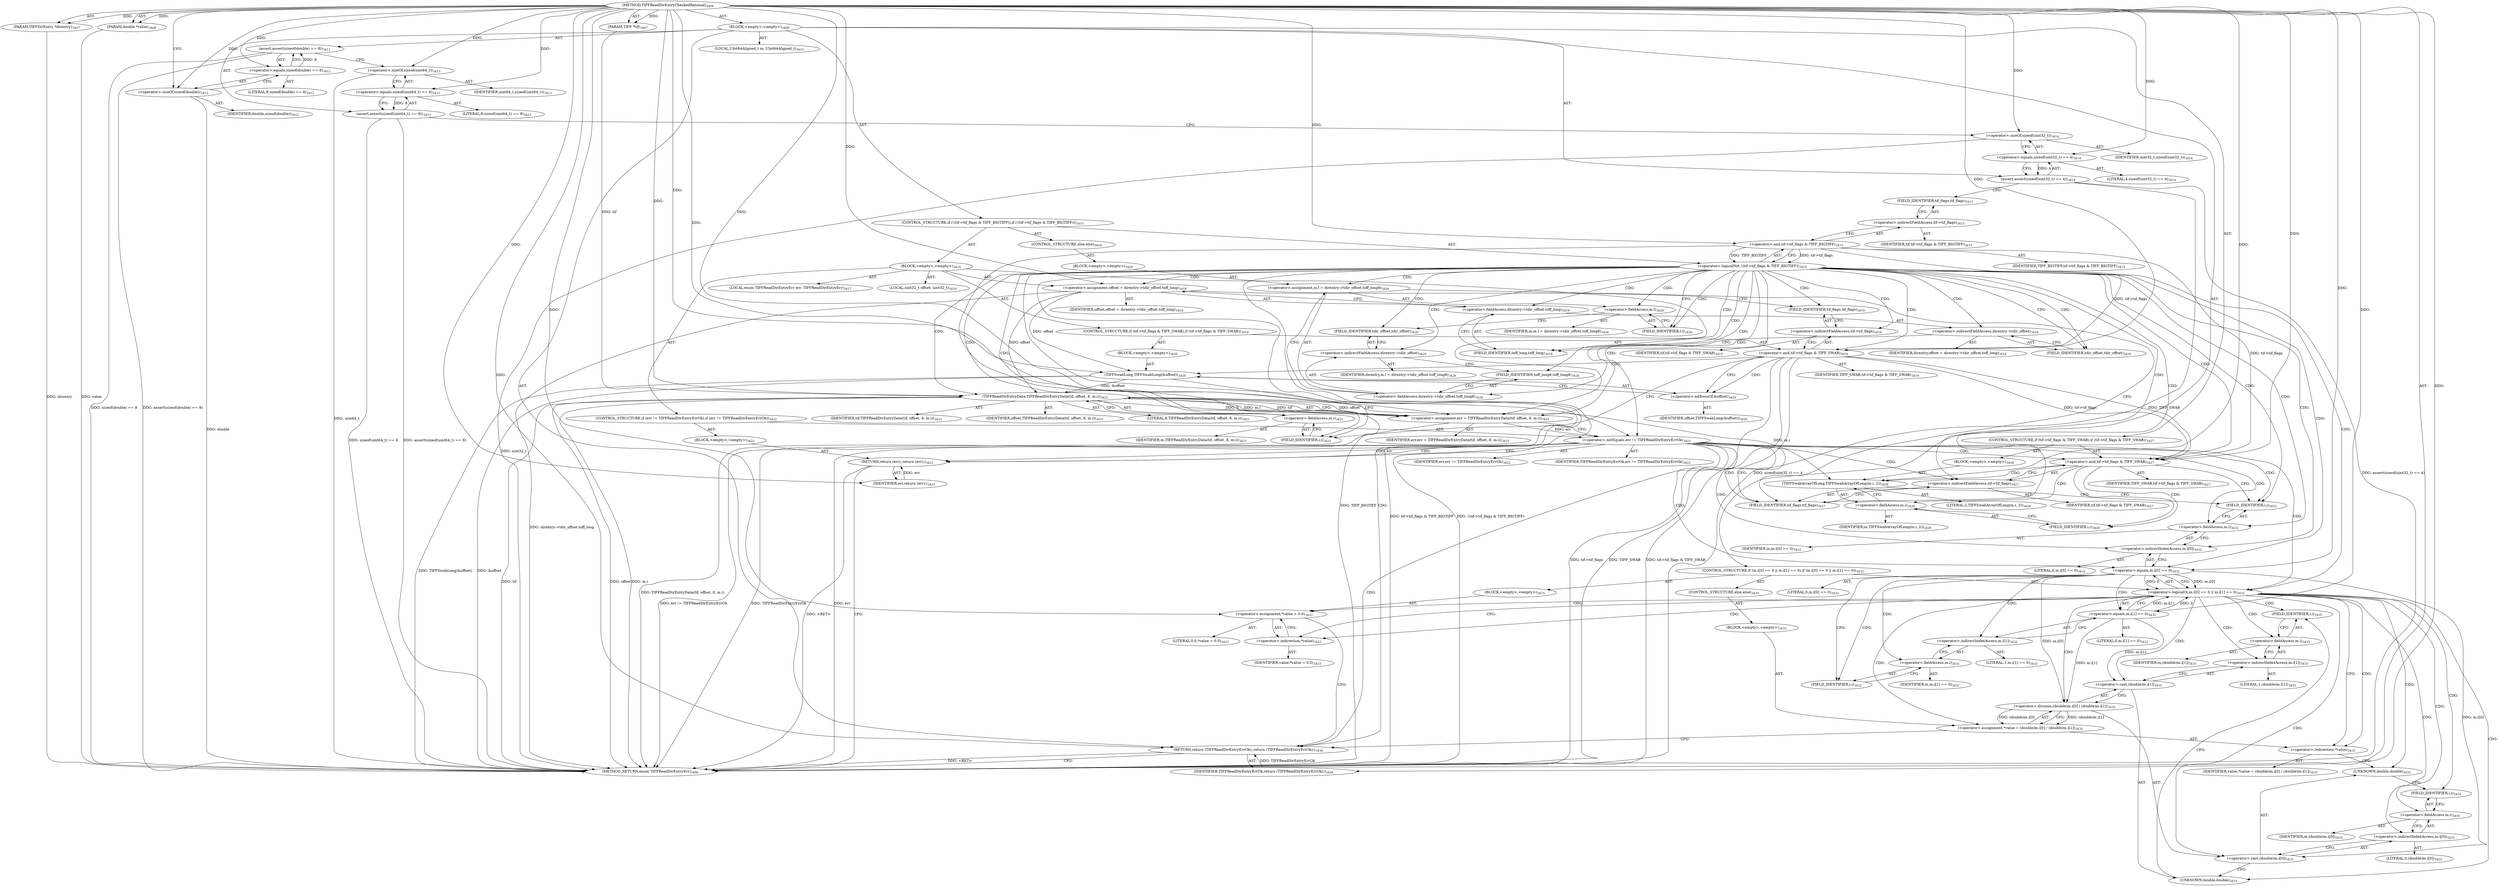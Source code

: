 digraph "TIFFReadDirEntryCheckedRational" {  
"86904" [label = <(METHOD,TIFFReadDirEntryCheckedRational)<SUB>3406</SUB>> ]
"86905" [label = <(PARAM,TIFF *tif)<SUB>3407</SUB>> ]
"86906" [label = <(PARAM,TIFFDirEntry *direntry)<SUB>3407</SUB>> ]
"86907" [label = <(PARAM,double *value)<SUB>3408</SUB>> ]
"86908" [label = <(BLOCK,&lt;empty&gt;,&lt;empty&gt;)<SUB>3409</SUB>> ]
"86909" [label = <(LOCAL,UInt64Aligned_t m: UInt64Aligned_t)<SUB>3410</SUB>> ]
"86910" [label = <(assert,assert(sizeof(double) == 8))<SUB>3412</SUB>> ]
"86911" [label = <(&lt;operator&gt;.equals,sizeof(double) == 8)<SUB>3412</SUB>> ]
"86912" [label = <(&lt;operator&gt;.sizeOf,sizeof(double))<SUB>3412</SUB>> ]
"86913" [label = <(IDENTIFIER,double,sizeof(double))<SUB>3412</SUB>> ]
"86914" [label = <(LITERAL,8,sizeof(double) == 8)<SUB>3412</SUB>> ]
"86915" [label = <(assert,assert(sizeof(uint64_t) == 8))<SUB>3413</SUB>> ]
"86916" [label = <(&lt;operator&gt;.equals,sizeof(uint64_t) == 8)<SUB>3413</SUB>> ]
"86917" [label = <(&lt;operator&gt;.sizeOf,sizeof(uint64_t))<SUB>3413</SUB>> ]
"86918" [label = <(IDENTIFIER,uint64_t,sizeof(uint64_t))<SUB>3413</SUB>> ]
"86919" [label = <(LITERAL,8,sizeof(uint64_t) == 8)<SUB>3413</SUB>> ]
"86920" [label = <(assert,assert(sizeof(uint32_t) == 4))<SUB>3414</SUB>> ]
"86921" [label = <(&lt;operator&gt;.equals,sizeof(uint32_t) == 4)<SUB>3414</SUB>> ]
"86922" [label = <(&lt;operator&gt;.sizeOf,sizeof(uint32_t))<SUB>3414</SUB>> ]
"86923" [label = <(IDENTIFIER,uint32_t,sizeof(uint32_t))<SUB>3414</SUB>> ]
"86924" [label = <(LITERAL,4,sizeof(uint32_t) == 4)<SUB>3414</SUB>> ]
"86925" [label = <(CONTROL_STRUCTURE,if (!(tif-&gt;tif_flags &amp; TIFF_BIGTIFF)),if (!(tif-&gt;tif_flags &amp; TIFF_BIGTIFF)))<SUB>3415</SUB>> ]
"86926" [label = <(&lt;operator&gt;.logicalNot,!(tif-&gt;tif_flags &amp; TIFF_BIGTIFF))<SUB>3415</SUB>> ]
"86927" [label = <(&lt;operator&gt;.and,tif-&gt;tif_flags &amp; TIFF_BIGTIFF)<SUB>3415</SUB>> ]
"86928" [label = <(&lt;operator&gt;.indirectFieldAccess,tif-&gt;tif_flags)<SUB>3415</SUB>> ]
"86929" [label = <(IDENTIFIER,tif,tif-&gt;tif_flags &amp; TIFF_BIGTIFF)<SUB>3415</SUB>> ]
"86930" [label = <(FIELD_IDENTIFIER,tif_flags,tif_flags)<SUB>3415</SUB>> ]
"86931" [label = <(IDENTIFIER,TIFF_BIGTIFF,tif-&gt;tif_flags &amp; TIFF_BIGTIFF)<SUB>3415</SUB>> ]
"86932" [label = <(BLOCK,&lt;empty&gt;,&lt;empty&gt;)<SUB>3416</SUB>> ]
"86933" [label = <(LOCAL,enum TIFFReadDirEntryErr err: TIFFReadDirEntryErr)<SUB>3417</SUB>> ]
"86934" [label = <(LOCAL,uint32_t offset: uint32_t)<SUB>3418</SUB>> ]
"86935" [label = <(&lt;operator&gt;.assignment,offset = direntry-&gt;tdir_offset.toff_long)<SUB>3418</SUB>> ]
"86936" [label = <(IDENTIFIER,offset,offset = direntry-&gt;tdir_offset.toff_long)<SUB>3418</SUB>> ]
"86937" [label = <(&lt;operator&gt;.fieldAccess,direntry-&gt;tdir_offset.toff_long)<SUB>3418</SUB>> ]
"86938" [label = <(&lt;operator&gt;.indirectFieldAccess,direntry-&gt;tdir_offset)<SUB>3418</SUB>> ]
"86939" [label = <(IDENTIFIER,direntry,offset = direntry-&gt;tdir_offset.toff_long)<SUB>3418</SUB>> ]
"86940" [label = <(FIELD_IDENTIFIER,tdir_offset,tdir_offset)<SUB>3418</SUB>> ]
"86941" [label = <(FIELD_IDENTIFIER,toff_long,toff_long)<SUB>3418</SUB>> ]
"86942" [label = <(CONTROL_STRUCTURE,if (tif-&gt;tif_flags &amp; TIFF_SWAB),if (tif-&gt;tif_flags &amp; TIFF_SWAB))<SUB>3419</SUB>> ]
"86943" [label = <(&lt;operator&gt;.and,tif-&gt;tif_flags &amp; TIFF_SWAB)<SUB>3419</SUB>> ]
"86944" [label = <(&lt;operator&gt;.indirectFieldAccess,tif-&gt;tif_flags)<SUB>3419</SUB>> ]
"86945" [label = <(IDENTIFIER,tif,tif-&gt;tif_flags &amp; TIFF_SWAB)<SUB>3419</SUB>> ]
"86946" [label = <(FIELD_IDENTIFIER,tif_flags,tif_flags)<SUB>3419</SUB>> ]
"86947" [label = <(IDENTIFIER,TIFF_SWAB,tif-&gt;tif_flags &amp; TIFF_SWAB)<SUB>3419</SUB>> ]
"86948" [label = <(BLOCK,&lt;empty&gt;,&lt;empty&gt;)<SUB>3420</SUB>> ]
"86949" [label = <(TIFFSwabLong,TIFFSwabLong(&amp;offset))<SUB>3420</SUB>> ]
"86950" [label = <(&lt;operator&gt;.addressOf,&amp;offset)<SUB>3420</SUB>> ]
"86951" [label = <(IDENTIFIER,offset,TIFFSwabLong(&amp;offset))<SUB>3420</SUB>> ]
"86952" [label = <(&lt;operator&gt;.assignment,err = TIFFReadDirEntryData(tif, offset, 8, m.i))<SUB>3421</SUB>> ]
"86953" [label = <(IDENTIFIER,err,err = TIFFReadDirEntryData(tif, offset, 8, m.i))<SUB>3421</SUB>> ]
"86954" [label = <(TIFFReadDirEntryData,TIFFReadDirEntryData(tif, offset, 8, m.i))<SUB>3421</SUB>> ]
"86955" [label = <(IDENTIFIER,tif,TIFFReadDirEntryData(tif, offset, 8, m.i))<SUB>3421</SUB>> ]
"86956" [label = <(IDENTIFIER,offset,TIFFReadDirEntryData(tif, offset, 8, m.i))<SUB>3421</SUB>> ]
"86957" [label = <(LITERAL,8,TIFFReadDirEntryData(tif, offset, 8, m.i))<SUB>3421</SUB>> ]
"86958" [label = <(&lt;operator&gt;.fieldAccess,m.i)<SUB>3421</SUB>> ]
"86959" [label = <(IDENTIFIER,m,TIFFReadDirEntryData(tif, offset, 8, m.i))<SUB>3421</SUB>> ]
"86960" [label = <(FIELD_IDENTIFIER,i,i)<SUB>3421</SUB>> ]
"86961" [label = <(CONTROL_STRUCTURE,if (err != TIFFReadDirEntryErrOk),if (err != TIFFReadDirEntryErrOk))<SUB>3422</SUB>> ]
"86962" [label = <(&lt;operator&gt;.notEquals,err != TIFFReadDirEntryErrOk)<SUB>3422</SUB>> ]
"86963" [label = <(IDENTIFIER,err,err != TIFFReadDirEntryErrOk)<SUB>3422</SUB>> ]
"86964" [label = <(IDENTIFIER,TIFFReadDirEntryErrOk,err != TIFFReadDirEntryErrOk)<SUB>3422</SUB>> ]
"86965" [label = <(BLOCK,&lt;empty&gt;,&lt;empty&gt;)<SUB>3423</SUB>> ]
"86966" [label = <(RETURN,return (err);,return (err);)<SUB>3423</SUB>> ]
"86967" [label = <(IDENTIFIER,err,return (err);)<SUB>3423</SUB>> ]
"86968" [label = <(CONTROL_STRUCTURE,else,else)<SUB>3426</SUB>> ]
"86969" [label = <(BLOCK,&lt;empty&gt;,&lt;empty&gt;)<SUB>3426</SUB>> ]
"86970" [label = <(&lt;operator&gt;.assignment,m.l = direntry-&gt;tdir_offset.toff_long8)<SUB>3426</SUB>> ]
"86971" [label = <(&lt;operator&gt;.fieldAccess,m.l)<SUB>3426</SUB>> ]
"86972" [label = <(IDENTIFIER,m,m.l = direntry-&gt;tdir_offset.toff_long8)<SUB>3426</SUB>> ]
"86973" [label = <(FIELD_IDENTIFIER,l,l)<SUB>3426</SUB>> ]
"86974" [label = <(&lt;operator&gt;.fieldAccess,direntry-&gt;tdir_offset.toff_long8)<SUB>3426</SUB>> ]
"86975" [label = <(&lt;operator&gt;.indirectFieldAccess,direntry-&gt;tdir_offset)<SUB>3426</SUB>> ]
"86976" [label = <(IDENTIFIER,direntry,m.l = direntry-&gt;tdir_offset.toff_long8)<SUB>3426</SUB>> ]
"86977" [label = <(FIELD_IDENTIFIER,tdir_offset,tdir_offset)<SUB>3426</SUB>> ]
"86978" [label = <(FIELD_IDENTIFIER,toff_long8,toff_long8)<SUB>3426</SUB>> ]
"86979" [label = <(CONTROL_STRUCTURE,if (tif-&gt;tif_flags &amp; TIFF_SWAB),if (tif-&gt;tif_flags &amp; TIFF_SWAB))<SUB>3427</SUB>> ]
"86980" [label = <(&lt;operator&gt;.and,tif-&gt;tif_flags &amp; TIFF_SWAB)<SUB>3427</SUB>> ]
"86981" [label = <(&lt;operator&gt;.indirectFieldAccess,tif-&gt;tif_flags)<SUB>3427</SUB>> ]
"86982" [label = <(IDENTIFIER,tif,tif-&gt;tif_flags &amp; TIFF_SWAB)<SUB>3427</SUB>> ]
"86983" [label = <(FIELD_IDENTIFIER,tif_flags,tif_flags)<SUB>3427</SUB>> ]
"86984" [label = <(IDENTIFIER,TIFF_SWAB,tif-&gt;tif_flags &amp; TIFF_SWAB)<SUB>3427</SUB>> ]
"86985" [label = <(BLOCK,&lt;empty&gt;,&lt;empty&gt;)<SUB>3428</SUB>> ]
"86986" [label = <(TIFFSwabArrayOfLong,TIFFSwabArrayOfLong(m.i, 2))<SUB>3428</SUB>> ]
"86987" [label = <(&lt;operator&gt;.fieldAccess,m.i)<SUB>3428</SUB>> ]
"86988" [label = <(IDENTIFIER,m,TIFFSwabArrayOfLong(m.i, 2))<SUB>3428</SUB>> ]
"86989" [label = <(FIELD_IDENTIFIER,i,i)<SUB>3428</SUB>> ]
"86990" [label = <(LITERAL,2,TIFFSwabArrayOfLong(m.i, 2))<SUB>3428</SUB>> ]
"86991" [label = <(CONTROL_STRUCTURE,if (m.i[0] == 0 || m.i[1] == 0),if (m.i[0] == 0 || m.i[1] == 0))<SUB>3432</SUB>> ]
"86992" [label = <(&lt;operator&gt;.logicalOr,m.i[0] == 0 || m.i[1] == 0)<SUB>3432</SUB>> ]
"86993" [label = <(&lt;operator&gt;.equals,m.i[0] == 0)<SUB>3432</SUB>> ]
"86994" [label = <(&lt;operator&gt;.indirectIndexAccess,m.i[0])<SUB>3432</SUB>> ]
"86995" [label = <(&lt;operator&gt;.fieldAccess,m.i)<SUB>3432</SUB>> ]
"86996" [label = <(IDENTIFIER,m,m.i[0] == 0)<SUB>3432</SUB>> ]
"86997" [label = <(FIELD_IDENTIFIER,i,i)<SUB>3432</SUB>> ]
"86998" [label = <(LITERAL,0,m.i[0] == 0)<SUB>3432</SUB>> ]
"86999" [label = <(LITERAL,0,m.i[0] == 0)<SUB>3432</SUB>> ]
"87000" [label = <(&lt;operator&gt;.equals,m.i[1] == 0)<SUB>3432</SUB>> ]
"87001" [label = <(&lt;operator&gt;.indirectIndexAccess,m.i[1])<SUB>3432</SUB>> ]
"87002" [label = <(&lt;operator&gt;.fieldAccess,m.i)<SUB>3432</SUB>> ]
"87003" [label = <(IDENTIFIER,m,m.i[1] == 0)<SUB>3432</SUB>> ]
"87004" [label = <(FIELD_IDENTIFIER,i,i)<SUB>3432</SUB>> ]
"87005" [label = <(LITERAL,1,m.i[1] == 0)<SUB>3432</SUB>> ]
"87006" [label = <(LITERAL,0,m.i[1] == 0)<SUB>3432</SUB>> ]
"87007" [label = <(BLOCK,&lt;empty&gt;,&lt;empty&gt;)<SUB>3433</SUB>> ]
"87008" [label = <(&lt;operator&gt;.assignment,*value = 0.0)<SUB>3433</SUB>> ]
"87009" [label = <(&lt;operator&gt;.indirection,*value)<SUB>3433</SUB>> ]
"87010" [label = <(IDENTIFIER,value,*value = 0.0)<SUB>3433</SUB>> ]
"87011" [label = <(LITERAL,0.0,*value = 0.0)<SUB>3433</SUB>> ]
"87012" [label = <(CONTROL_STRUCTURE,else,else)<SUB>3435</SUB>> ]
"87013" [label = <(BLOCK,&lt;empty&gt;,&lt;empty&gt;)<SUB>3435</SUB>> ]
"87014" [label = <(&lt;operator&gt;.assignment,*value = (double)m.i[0] / (double)m.i[1])<SUB>3435</SUB>> ]
"87015" [label = <(&lt;operator&gt;.indirection,*value)<SUB>3435</SUB>> ]
"87016" [label = <(IDENTIFIER,value,*value = (double)m.i[0] / (double)m.i[1])<SUB>3435</SUB>> ]
"87017" [label = <(&lt;operator&gt;.division,(double)m.i[0] / (double)m.i[1])<SUB>3435</SUB>> ]
"87018" [label = <(&lt;operator&gt;.cast,(double)m.i[0])<SUB>3435</SUB>> ]
"87019" [label = <(UNKNOWN,double,double)<SUB>3435</SUB>> ]
"87020" [label = <(&lt;operator&gt;.indirectIndexAccess,m.i[0])<SUB>3435</SUB>> ]
"87021" [label = <(&lt;operator&gt;.fieldAccess,m.i)<SUB>3435</SUB>> ]
"87022" [label = <(IDENTIFIER,m,(double)m.i[0])<SUB>3435</SUB>> ]
"87023" [label = <(FIELD_IDENTIFIER,i,i)<SUB>3435</SUB>> ]
"87024" [label = <(LITERAL,0,(double)m.i[0])<SUB>3435</SUB>> ]
"87025" [label = <(&lt;operator&gt;.cast,(double)m.i[1])<SUB>3435</SUB>> ]
"87026" [label = <(UNKNOWN,double,double)<SUB>3435</SUB>> ]
"87027" [label = <(&lt;operator&gt;.indirectIndexAccess,m.i[1])<SUB>3435</SUB>> ]
"87028" [label = <(&lt;operator&gt;.fieldAccess,m.i)<SUB>3435</SUB>> ]
"87029" [label = <(IDENTIFIER,m,(double)m.i[1])<SUB>3435</SUB>> ]
"87030" [label = <(FIELD_IDENTIFIER,i,i)<SUB>3435</SUB>> ]
"87031" [label = <(LITERAL,1,(double)m.i[1])<SUB>3435</SUB>> ]
"87032" [label = <(RETURN,return (TIFFReadDirEntryErrOk);,return (TIFFReadDirEntryErrOk);)<SUB>3436</SUB>> ]
"87033" [label = <(IDENTIFIER,TIFFReadDirEntryErrOk,return (TIFFReadDirEntryErrOk);)<SUB>3436</SUB>> ]
"87034" [label = <(METHOD_RETURN,enum TIFFReadDirEntryErr)<SUB>3406</SUB>> ]
  "86904" -> "86905"  [ label = "AST: "] 
  "86904" -> "86906"  [ label = "AST: "] 
  "86904" -> "86907"  [ label = "AST: "] 
  "86904" -> "86908"  [ label = "AST: "] 
  "86904" -> "87034"  [ label = "AST: "] 
  "86908" -> "86909"  [ label = "AST: "] 
  "86908" -> "86910"  [ label = "AST: "] 
  "86908" -> "86915"  [ label = "AST: "] 
  "86908" -> "86920"  [ label = "AST: "] 
  "86908" -> "86925"  [ label = "AST: "] 
  "86908" -> "86979"  [ label = "AST: "] 
  "86908" -> "86991"  [ label = "AST: "] 
  "86908" -> "87032"  [ label = "AST: "] 
  "86910" -> "86911"  [ label = "AST: "] 
  "86911" -> "86912"  [ label = "AST: "] 
  "86911" -> "86914"  [ label = "AST: "] 
  "86912" -> "86913"  [ label = "AST: "] 
  "86915" -> "86916"  [ label = "AST: "] 
  "86916" -> "86917"  [ label = "AST: "] 
  "86916" -> "86919"  [ label = "AST: "] 
  "86917" -> "86918"  [ label = "AST: "] 
  "86920" -> "86921"  [ label = "AST: "] 
  "86921" -> "86922"  [ label = "AST: "] 
  "86921" -> "86924"  [ label = "AST: "] 
  "86922" -> "86923"  [ label = "AST: "] 
  "86925" -> "86926"  [ label = "AST: "] 
  "86925" -> "86932"  [ label = "AST: "] 
  "86925" -> "86968"  [ label = "AST: "] 
  "86926" -> "86927"  [ label = "AST: "] 
  "86927" -> "86928"  [ label = "AST: "] 
  "86927" -> "86931"  [ label = "AST: "] 
  "86928" -> "86929"  [ label = "AST: "] 
  "86928" -> "86930"  [ label = "AST: "] 
  "86932" -> "86933"  [ label = "AST: "] 
  "86932" -> "86934"  [ label = "AST: "] 
  "86932" -> "86935"  [ label = "AST: "] 
  "86932" -> "86942"  [ label = "AST: "] 
  "86932" -> "86952"  [ label = "AST: "] 
  "86932" -> "86961"  [ label = "AST: "] 
  "86935" -> "86936"  [ label = "AST: "] 
  "86935" -> "86937"  [ label = "AST: "] 
  "86937" -> "86938"  [ label = "AST: "] 
  "86937" -> "86941"  [ label = "AST: "] 
  "86938" -> "86939"  [ label = "AST: "] 
  "86938" -> "86940"  [ label = "AST: "] 
  "86942" -> "86943"  [ label = "AST: "] 
  "86942" -> "86948"  [ label = "AST: "] 
  "86943" -> "86944"  [ label = "AST: "] 
  "86943" -> "86947"  [ label = "AST: "] 
  "86944" -> "86945"  [ label = "AST: "] 
  "86944" -> "86946"  [ label = "AST: "] 
  "86948" -> "86949"  [ label = "AST: "] 
  "86949" -> "86950"  [ label = "AST: "] 
  "86950" -> "86951"  [ label = "AST: "] 
  "86952" -> "86953"  [ label = "AST: "] 
  "86952" -> "86954"  [ label = "AST: "] 
  "86954" -> "86955"  [ label = "AST: "] 
  "86954" -> "86956"  [ label = "AST: "] 
  "86954" -> "86957"  [ label = "AST: "] 
  "86954" -> "86958"  [ label = "AST: "] 
  "86958" -> "86959"  [ label = "AST: "] 
  "86958" -> "86960"  [ label = "AST: "] 
  "86961" -> "86962"  [ label = "AST: "] 
  "86961" -> "86965"  [ label = "AST: "] 
  "86962" -> "86963"  [ label = "AST: "] 
  "86962" -> "86964"  [ label = "AST: "] 
  "86965" -> "86966"  [ label = "AST: "] 
  "86966" -> "86967"  [ label = "AST: "] 
  "86968" -> "86969"  [ label = "AST: "] 
  "86969" -> "86970"  [ label = "AST: "] 
  "86970" -> "86971"  [ label = "AST: "] 
  "86970" -> "86974"  [ label = "AST: "] 
  "86971" -> "86972"  [ label = "AST: "] 
  "86971" -> "86973"  [ label = "AST: "] 
  "86974" -> "86975"  [ label = "AST: "] 
  "86974" -> "86978"  [ label = "AST: "] 
  "86975" -> "86976"  [ label = "AST: "] 
  "86975" -> "86977"  [ label = "AST: "] 
  "86979" -> "86980"  [ label = "AST: "] 
  "86979" -> "86985"  [ label = "AST: "] 
  "86980" -> "86981"  [ label = "AST: "] 
  "86980" -> "86984"  [ label = "AST: "] 
  "86981" -> "86982"  [ label = "AST: "] 
  "86981" -> "86983"  [ label = "AST: "] 
  "86985" -> "86986"  [ label = "AST: "] 
  "86986" -> "86987"  [ label = "AST: "] 
  "86986" -> "86990"  [ label = "AST: "] 
  "86987" -> "86988"  [ label = "AST: "] 
  "86987" -> "86989"  [ label = "AST: "] 
  "86991" -> "86992"  [ label = "AST: "] 
  "86991" -> "87007"  [ label = "AST: "] 
  "86991" -> "87012"  [ label = "AST: "] 
  "86992" -> "86993"  [ label = "AST: "] 
  "86992" -> "87000"  [ label = "AST: "] 
  "86993" -> "86994"  [ label = "AST: "] 
  "86993" -> "86999"  [ label = "AST: "] 
  "86994" -> "86995"  [ label = "AST: "] 
  "86994" -> "86998"  [ label = "AST: "] 
  "86995" -> "86996"  [ label = "AST: "] 
  "86995" -> "86997"  [ label = "AST: "] 
  "87000" -> "87001"  [ label = "AST: "] 
  "87000" -> "87006"  [ label = "AST: "] 
  "87001" -> "87002"  [ label = "AST: "] 
  "87001" -> "87005"  [ label = "AST: "] 
  "87002" -> "87003"  [ label = "AST: "] 
  "87002" -> "87004"  [ label = "AST: "] 
  "87007" -> "87008"  [ label = "AST: "] 
  "87008" -> "87009"  [ label = "AST: "] 
  "87008" -> "87011"  [ label = "AST: "] 
  "87009" -> "87010"  [ label = "AST: "] 
  "87012" -> "87013"  [ label = "AST: "] 
  "87013" -> "87014"  [ label = "AST: "] 
  "87014" -> "87015"  [ label = "AST: "] 
  "87014" -> "87017"  [ label = "AST: "] 
  "87015" -> "87016"  [ label = "AST: "] 
  "87017" -> "87018"  [ label = "AST: "] 
  "87017" -> "87025"  [ label = "AST: "] 
  "87018" -> "87019"  [ label = "AST: "] 
  "87018" -> "87020"  [ label = "AST: "] 
  "87020" -> "87021"  [ label = "AST: "] 
  "87020" -> "87024"  [ label = "AST: "] 
  "87021" -> "87022"  [ label = "AST: "] 
  "87021" -> "87023"  [ label = "AST: "] 
  "87025" -> "87026"  [ label = "AST: "] 
  "87025" -> "87027"  [ label = "AST: "] 
  "87027" -> "87028"  [ label = "AST: "] 
  "87027" -> "87031"  [ label = "AST: "] 
  "87028" -> "87029"  [ label = "AST: "] 
  "87028" -> "87030"  [ label = "AST: "] 
  "87032" -> "87033"  [ label = "AST: "] 
  "86910" -> "86917"  [ label = "CFG: "] 
  "86915" -> "86922"  [ label = "CFG: "] 
  "86920" -> "86930"  [ label = "CFG: "] 
  "87032" -> "87034"  [ label = "CFG: "] 
  "86911" -> "86910"  [ label = "CFG: "] 
  "86916" -> "86915"  [ label = "CFG: "] 
  "86921" -> "86920"  [ label = "CFG: "] 
  "86926" -> "86940"  [ label = "CFG: "] 
  "86926" -> "86973"  [ label = "CFG: "] 
  "86980" -> "86989"  [ label = "CFG: "] 
  "86980" -> "86997"  [ label = "CFG: "] 
  "86992" -> "87009"  [ label = "CFG: "] 
  "86992" -> "87015"  [ label = "CFG: "] 
  "86912" -> "86911"  [ label = "CFG: "] 
  "86917" -> "86916"  [ label = "CFG: "] 
  "86922" -> "86921"  [ label = "CFG: "] 
  "86927" -> "86926"  [ label = "CFG: "] 
  "86935" -> "86946"  [ label = "CFG: "] 
  "86952" -> "86962"  [ label = "CFG: "] 
  "86981" -> "86980"  [ label = "CFG: "] 
  "86986" -> "86997"  [ label = "CFG: "] 
  "86993" -> "86992"  [ label = "CFG: "] 
  "86993" -> "87004"  [ label = "CFG: "] 
  "87000" -> "86992"  [ label = "CFG: "] 
  "87008" -> "87032"  [ label = "CFG: "] 
  "86928" -> "86927"  [ label = "CFG: "] 
  "86937" -> "86935"  [ label = "CFG: "] 
  "86943" -> "86950"  [ label = "CFG: "] 
  "86943" -> "86960"  [ label = "CFG: "] 
  "86954" -> "86952"  [ label = "CFG: "] 
  "86962" -> "86966"  [ label = "CFG: "] 
  "86962" -> "86983"  [ label = "CFG: "] 
  "86970" -> "86983"  [ label = "CFG: "] 
  "86983" -> "86981"  [ label = "CFG: "] 
  "86987" -> "86986"  [ label = "CFG: "] 
  "86994" -> "86993"  [ label = "CFG: "] 
  "87001" -> "87000"  [ label = "CFG: "] 
  "87009" -> "87008"  [ label = "CFG: "] 
  "87014" -> "87032"  [ label = "CFG: "] 
  "86930" -> "86928"  [ label = "CFG: "] 
  "86938" -> "86941"  [ label = "CFG: "] 
  "86941" -> "86937"  [ label = "CFG: "] 
  "86944" -> "86943"  [ label = "CFG: "] 
  "86949" -> "86960"  [ label = "CFG: "] 
  "86958" -> "86954"  [ label = "CFG: "] 
  "86966" -> "87034"  [ label = "CFG: "] 
  "86971" -> "86977"  [ label = "CFG: "] 
  "86974" -> "86970"  [ label = "CFG: "] 
  "86989" -> "86987"  [ label = "CFG: "] 
  "86995" -> "86994"  [ label = "CFG: "] 
  "87002" -> "87001"  [ label = "CFG: "] 
  "87015" -> "87019"  [ label = "CFG: "] 
  "87017" -> "87014"  [ label = "CFG: "] 
  "86940" -> "86938"  [ label = "CFG: "] 
  "86946" -> "86944"  [ label = "CFG: "] 
  "86950" -> "86949"  [ label = "CFG: "] 
  "86960" -> "86958"  [ label = "CFG: "] 
  "86973" -> "86971"  [ label = "CFG: "] 
  "86975" -> "86978"  [ label = "CFG: "] 
  "86978" -> "86974"  [ label = "CFG: "] 
  "86997" -> "86995"  [ label = "CFG: "] 
  "87004" -> "87002"  [ label = "CFG: "] 
  "87018" -> "87026"  [ label = "CFG: "] 
  "87025" -> "87017"  [ label = "CFG: "] 
  "86977" -> "86975"  [ label = "CFG: "] 
  "87019" -> "87023"  [ label = "CFG: "] 
  "87020" -> "87018"  [ label = "CFG: "] 
  "87026" -> "87030"  [ label = "CFG: "] 
  "87027" -> "87025"  [ label = "CFG: "] 
  "87021" -> "87020"  [ label = "CFG: "] 
  "87028" -> "87027"  [ label = "CFG: "] 
  "87023" -> "87021"  [ label = "CFG: "] 
  "87030" -> "87028"  [ label = "CFG: "] 
  "86904" -> "86912"  [ label = "CFG: "] 
  "87032" -> "87034"  [ label = "DDG: &lt;RET&gt;"] 
  "86966" -> "87034"  [ label = "DDG: &lt;RET&gt;"] 
  "86906" -> "87034"  [ label = "DDG: direntry"] 
  "86907" -> "87034"  [ label = "DDG: value"] 
  "86910" -> "87034"  [ label = "DDG: sizeof(double) == 8"] 
  "86910" -> "87034"  [ label = "DDG: assert(sizeof(double) == 8)"] 
  "86915" -> "87034"  [ label = "DDG: sizeof(uint64_t) == 8"] 
  "86915" -> "87034"  [ label = "DDG: assert(sizeof(uint64_t) == 8)"] 
  "86920" -> "87034"  [ label = "DDG: sizeof(uint32_t) == 4"] 
  "86920" -> "87034"  [ label = "DDG: assert(sizeof(uint32_t) == 4)"] 
  "86926" -> "87034"  [ label = "DDG: tif-&gt;tif_flags &amp; TIFF_BIGTIFF"] 
  "86926" -> "87034"  [ label = "DDG: !(tif-&gt;tif_flags &amp; TIFF_BIGTIFF)"] 
  "86935" -> "87034"  [ label = "DDG: direntry-&gt;tdir_offset.toff_long"] 
  "86943" -> "87034"  [ label = "DDG: tif-&gt;tif_flags"] 
  "86943" -> "87034"  [ label = "DDG: TIFF_SWAB"] 
  "86943" -> "87034"  [ label = "DDG: tif-&gt;tif_flags &amp; TIFF_SWAB"] 
  "86949" -> "87034"  [ label = "DDG: &amp;offset"] 
  "86949" -> "87034"  [ label = "DDG: TIFFSwabLong(&amp;offset)"] 
  "86954" -> "87034"  [ label = "DDG: tif"] 
  "86954" -> "87034"  [ label = "DDG: offset"] 
  "86954" -> "87034"  [ label = "DDG: m.i"] 
  "86952" -> "87034"  [ label = "DDG: TIFFReadDirEntryData(tif, offset, 8, m.i)"] 
  "86962" -> "87034"  [ label = "DDG: err"] 
  "86962" -> "87034"  [ label = "DDG: err != TIFFReadDirEntryErrOk"] 
  "86927" -> "87034"  [ label = "DDG: TIFF_BIGTIFF"] 
  "86917" -> "87034"  [ label = "DDG: uint64_t"] 
  "86912" -> "87034"  [ label = "DDG: double"] 
  "86962" -> "87034"  [ label = "DDG: TIFFReadDirEntryErrOk"] 
  "86922" -> "87034"  [ label = "DDG: uint32_t"] 
  "86904" -> "86905"  [ label = "DDG: "] 
  "86904" -> "86906"  [ label = "DDG: "] 
  "86904" -> "86907"  [ label = "DDG: "] 
  "87033" -> "87032"  [ label = "DDG: TIFFReadDirEntryErrOk"] 
  "86904" -> "87032"  [ label = "DDG: "] 
  "86911" -> "86910"  [ label = "DDG: 8"] 
  "86916" -> "86915"  [ label = "DDG: 8"] 
  "86921" -> "86920"  [ label = "DDG: 4"] 
  "86904" -> "87033"  [ label = "DDG: "] 
  "86904" -> "86911"  [ label = "DDG: "] 
  "86904" -> "86916"  [ label = "DDG: "] 
  "86904" -> "86921"  [ label = "DDG: "] 
  "86927" -> "86926"  [ label = "DDG: tif-&gt;tif_flags"] 
  "86927" -> "86926"  [ label = "DDG: TIFF_BIGTIFF"] 
  "86954" -> "86952"  [ label = "DDG: tif"] 
  "86954" -> "86952"  [ label = "DDG: offset"] 
  "86954" -> "86952"  [ label = "DDG: 8"] 
  "86954" -> "86952"  [ label = "DDG: m.i"] 
  "86927" -> "86980"  [ label = "DDG: tif-&gt;tif_flags"] 
  "86943" -> "86980"  [ label = "DDG: tif-&gt;tif_flags"] 
  "86943" -> "86980"  [ label = "DDG: TIFF_SWAB"] 
  "86904" -> "86980"  [ label = "DDG: "] 
  "86993" -> "86992"  [ label = "DDG: m.i[0]"] 
  "86993" -> "86992"  [ label = "DDG: 0"] 
  "87000" -> "86992"  [ label = "DDG: m.i[1]"] 
  "87000" -> "86992"  [ label = "DDG: 0"] 
  "86904" -> "87008"  [ label = "DDG: "] 
  "86904" -> "86912"  [ label = "DDG: "] 
  "86904" -> "86917"  [ label = "DDG: "] 
  "86904" -> "86922"  [ label = "DDG: "] 
  "86904" -> "86927"  [ label = "DDG: "] 
  "86904" -> "86935"  [ label = "DDG: "] 
  "86904" -> "86952"  [ label = "DDG: "] 
  "86954" -> "86986"  [ label = "DDG: m.i"] 
  "86904" -> "86986"  [ label = "DDG: "] 
  "86904" -> "86993"  [ label = "DDG: "] 
  "86904" -> "87000"  [ label = "DDG: "] 
  "87017" -> "87014"  [ label = "DDG: (double)m.i[0]"] 
  "87017" -> "87014"  [ label = "DDG: (double)m.i[1]"] 
  "86927" -> "86943"  [ label = "DDG: tif-&gt;tif_flags"] 
  "86904" -> "86943"  [ label = "DDG: "] 
  "86905" -> "86954"  [ label = "DDG: tif"] 
  "86904" -> "86954"  [ label = "DDG: "] 
  "86935" -> "86954"  [ label = "DDG: offset"] 
  "86949" -> "86954"  [ label = "DDG: &amp;offset"] 
  "86952" -> "86962"  [ label = "DDG: err"] 
  "86904" -> "86962"  [ label = "DDG: "] 
  "86967" -> "86966"  [ label = "DDG: err"] 
  "86962" -> "86966"  [ label = "DDG: err"] 
  "86935" -> "86949"  [ label = "DDG: offset"] 
  "86904" -> "86949"  [ label = "DDG: "] 
  "86904" -> "86967"  [ label = "DDG: "] 
  "86993" -> "87017"  [ label = "DDG: m.i[0]"] 
  "87000" -> "87017"  [ label = "DDG: m.i[1]"] 
  "86993" -> "87018"  [ label = "DDG: m.i[0]"] 
  "87000" -> "87025"  [ label = "DDG: m.i[1]"] 
  "86926" -> "86993"  [ label = "CDG: "] 
  "86926" -> "86946"  [ label = "CDG: "] 
  "86926" -> "86938"  [ label = "CDG: "] 
  "86926" -> "86937"  [ label = "CDG: "] 
  "86926" -> "86992"  [ label = "CDG: "] 
  "86926" -> "87032"  [ label = "CDG: "] 
  "86926" -> "86975"  [ label = "CDG: "] 
  "86926" -> "86943"  [ label = "CDG: "] 
  "86926" -> "86958"  [ label = "CDG: "] 
  "86926" -> "86997"  [ label = "CDG: "] 
  "86926" -> "86962"  [ label = "CDG: "] 
  "86926" -> "86954"  [ label = "CDG: "] 
  "86926" -> "86971"  [ label = "CDG: "] 
  "86926" -> "86935"  [ label = "CDG: "] 
  "86926" -> "86974"  [ label = "CDG: "] 
  "86926" -> "86960"  [ label = "CDG: "] 
  "86926" -> "86941"  [ label = "CDG: "] 
  "86926" -> "86973"  [ label = "CDG: "] 
  "86926" -> "86983"  [ label = "CDG: "] 
  "86926" -> "86940"  [ label = "CDG: "] 
  "86926" -> "86952"  [ label = "CDG: "] 
  "86926" -> "86977"  [ label = "CDG: "] 
  "86926" -> "86970"  [ label = "CDG: "] 
  "86926" -> "86981"  [ label = "CDG: "] 
  "86926" -> "86995"  [ label = "CDG: "] 
  "86926" -> "86994"  [ label = "CDG: "] 
  "86926" -> "86944"  [ label = "CDG: "] 
  "86926" -> "86978"  [ label = "CDG: "] 
  "86926" -> "86980"  [ label = "CDG: "] 
  "86980" -> "86989"  [ label = "CDG: "] 
  "86980" -> "86987"  [ label = "CDG: "] 
  "86980" -> "86986"  [ label = "CDG: "] 
  "86992" -> "87019"  [ label = "CDG: "] 
  "86992" -> "87014"  [ label = "CDG: "] 
  "86992" -> "87028"  [ label = "CDG: "] 
  "86992" -> "87026"  [ label = "CDG: "] 
  "86992" -> "87009"  [ label = "CDG: "] 
  "86992" -> "87030"  [ label = "CDG: "] 
  "86992" -> "87027"  [ label = "CDG: "] 
  "86992" -> "87023"  [ label = "CDG: "] 
  "86992" -> "87021"  [ label = "CDG: "] 
  "86992" -> "87018"  [ label = "CDG: "] 
  "86992" -> "87020"  [ label = "CDG: "] 
  "86992" -> "87015"  [ label = "CDG: "] 
  "86992" -> "87017"  [ label = "CDG: "] 
  "86992" -> "87025"  [ label = "CDG: "] 
  "86992" -> "87008"  [ label = "CDG: "] 
  "86993" -> "87002"  [ label = "CDG: "] 
  "86993" -> "87001"  [ label = "CDG: "] 
  "86993" -> "87004"  [ label = "CDG: "] 
  "86993" -> "87000"  [ label = "CDG: "] 
  "86943" -> "86950"  [ label = "CDG: "] 
  "86943" -> "86949"  [ label = "CDG: "] 
  "86962" -> "86993"  [ label = "CDG: "] 
  "86962" -> "86992"  [ label = "CDG: "] 
  "86962" -> "87032"  [ label = "CDG: "] 
  "86962" -> "86997"  [ label = "CDG: "] 
  "86962" -> "86983"  [ label = "CDG: "] 
  "86962" -> "86981"  [ label = "CDG: "] 
  "86962" -> "86966"  [ label = "CDG: "] 
  "86962" -> "86995"  [ label = "CDG: "] 
  "86962" -> "86994"  [ label = "CDG: "] 
  "86962" -> "86980"  [ label = "CDG: "] 
}
